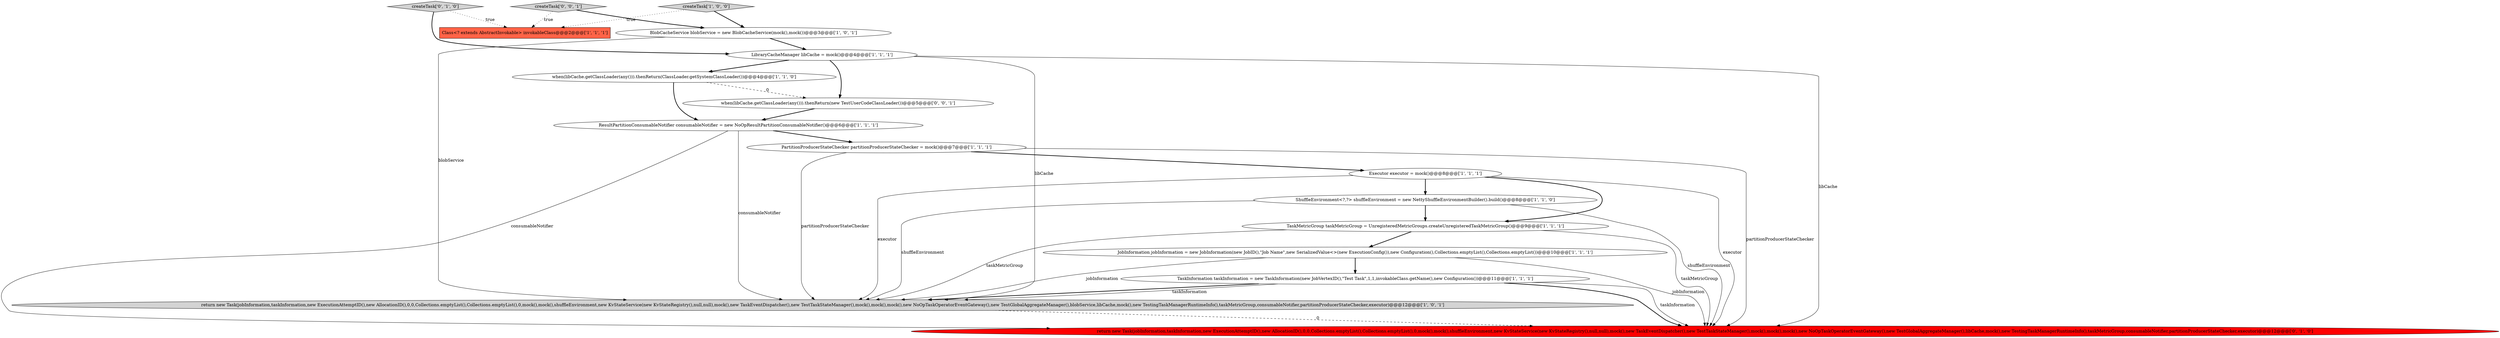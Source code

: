 digraph {
15 [style = filled, label = "createTask['0', '0', '1']", fillcolor = lightgray, shape = diamond image = "AAA0AAABBB3BBB"];
3 [style = filled, label = "ShuffleEnvironment<?,?> shuffleEnvironment = new NettyShuffleEnvironmentBuilder().build()@@@8@@@['1', '1', '0']", fillcolor = white, shape = ellipse image = "AAA0AAABBB1BBB"];
14 [style = filled, label = "createTask['0', '1', '0']", fillcolor = lightgray, shape = diamond image = "AAA0AAABBB2BBB"];
7 [style = filled, label = "TaskMetricGroup taskMetricGroup = UnregisteredMetricGroups.createUnregisteredTaskMetricGroup()@@@9@@@['1', '1', '1']", fillcolor = white, shape = ellipse image = "AAA0AAABBB1BBB"];
8 [style = filled, label = "BlobCacheService blobService = new BlobCacheService(mock(),mock())@@@3@@@['1', '0', '1']", fillcolor = white, shape = ellipse image = "AAA0AAABBB1BBB"];
2 [style = filled, label = "PartitionProducerStateChecker partitionProducerStateChecker = mock()@@@7@@@['1', '1', '1']", fillcolor = white, shape = ellipse image = "AAA0AAABBB1BBB"];
10 [style = filled, label = "return new Task(jobInformation,taskInformation,new ExecutionAttemptID(),new AllocationID(),0,0,Collections.emptyList(),Collections.emptyList(),0,mock(),mock(),shuffleEnvironment,new KvStateService(new KvStateRegistry(),null,null),mock(),new TaskEventDispatcher(),new TestTaskStateManager(),mock(),mock(),mock(),new NoOpTaskOperatorEventGateway(),new TestGlobalAggregateManager(),blobService,libCache,mock(),new TestingTaskManagerRuntimeInfo(),taskMetricGroup,consumableNotifier,partitionProducerStateChecker,executor)@@@12@@@['1', '0', '1']", fillcolor = lightgray, shape = ellipse image = "AAA0AAABBB1BBB"];
1 [style = filled, label = "LibraryCacheManager libCache = mock()@@@4@@@['1', '1', '1']", fillcolor = white, shape = ellipse image = "AAA0AAABBB1BBB"];
5 [style = filled, label = "TaskInformation taskInformation = new TaskInformation(new JobVertexID(),\"Test Task\",1,1,invokableClass.getName(),new Configuration())@@@11@@@['1', '1', '1']", fillcolor = white, shape = ellipse image = "AAA0AAABBB1BBB"];
11 [style = filled, label = "when(libCache.getClassLoader(any())).thenReturn(ClassLoader.getSystemClassLoader())@@@4@@@['1', '1', '0']", fillcolor = white, shape = ellipse image = "AAA0AAABBB1BBB"];
6 [style = filled, label = "createTask['1', '0', '0']", fillcolor = lightgray, shape = diamond image = "AAA0AAABBB1BBB"];
0 [style = filled, label = "JobInformation jobInformation = new JobInformation(new JobID(),\"Job Name\",new SerializedValue<>(new ExecutionConfig()),new Configuration(),Collections.emptyList(),Collections.emptyList())@@@10@@@['1', '1', '1']", fillcolor = white, shape = ellipse image = "AAA0AAABBB1BBB"];
9 [style = filled, label = "Executor executor = mock()@@@8@@@['1', '1', '1']", fillcolor = white, shape = ellipse image = "AAA0AAABBB1BBB"];
16 [style = filled, label = "when(libCache.getClassLoader(any())).thenReturn(new TestUserCodeClassLoader())@@@5@@@['0', '0', '1']", fillcolor = white, shape = ellipse image = "AAA0AAABBB3BBB"];
12 [style = filled, label = "ResultPartitionConsumableNotifier consumableNotifier = new NoOpResultPartitionConsumableNotifier()@@@6@@@['1', '1', '1']", fillcolor = white, shape = ellipse image = "AAA0AAABBB1BBB"];
4 [style = filled, label = "Class<? extends AbstractInvokable> invokableClass@@@2@@@['1', '1', '1']", fillcolor = tomato, shape = box image = "AAA0AAABBB1BBB"];
13 [style = filled, label = "return new Task(jobInformation,taskInformation,new ExecutionAttemptID(),new AllocationID(),0,0,Collections.emptyList(),Collections.emptyList(),0,mock(),mock(),shuffleEnvironment,new KvStateService(new KvStateRegistry(),null,null),mock(),new TaskEventDispatcher(),new TestTaskStateManager(),mock(),mock(),mock(),new NoOpTaskOperatorEventGateway(),new TestGlobalAggregateManager(),libCache,mock(),new TestingTaskManagerRuntimeInfo(),taskMetricGroup,consumableNotifier,partitionProducerStateChecker,executor)@@@12@@@['0', '1', '0']", fillcolor = red, shape = ellipse image = "AAA1AAABBB2BBB"];
5->10 [style = bold, label=""];
1->10 [style = solid, label="libCache"];
9->13 [style = solid, label="executor"];
12->13 [style = solid, label="consumableNotifier"];
11->16 [style = dashed, label="0"];
11->12 [style = bold, label=""];
7->0 [style = bold, label=""];
9->10 [style = solid, label="executor"];
2->9 [style = bold, label=""];
10->13 [style = dashed, label="0"];
9->7 [style = bold, label=""];
8->10 [style = solid, label="blobService"];
2->13 [style = solid, label="partitionProducerStateChecker"];
15->4 [style = dotted, label="true"];
14->1 [style = bold, label=""];
5->10 [style = solid, label="taskInformation"];
1->11 [style = bold, label=""];
8->1 [style = bold, label=""];
5->13 [style = solid, label="taskInformation"];
12->2 [style = bold, label=""];
2->10 [style = solid, label="partitionProducerStateChecker"];
0->10 [style = solid, label="jobInformation"];
7->10 [style = solid, label="taskMetricGroup"];
6->4 [style = dotted, label="true"];
3->7 [style = bold, label=""];
3->10 [style = solid, label="shuffleEnvironment"];
0->13 [style = solid, label="jobInformation"];
1->16 [style = bold, label=""];
5->13 [style = bold, label=""];
6->8 [style = bold, label=""];
1->13 [style = solid, label="libCache"];
9->3 [style = bold, label=""];
3->13 [style = solid, label="shuffleEnvironment"];
12->10 [style = solid, label="consumableNotifier"];
7->13 [style = solid, label="taskMetricGroup"];
14->4 [style = dotted, label="true"];
16->12 [style = bold, label=""];
15->8 [style = bold, label=""];
0->5 [style = bold, label=""];
}
